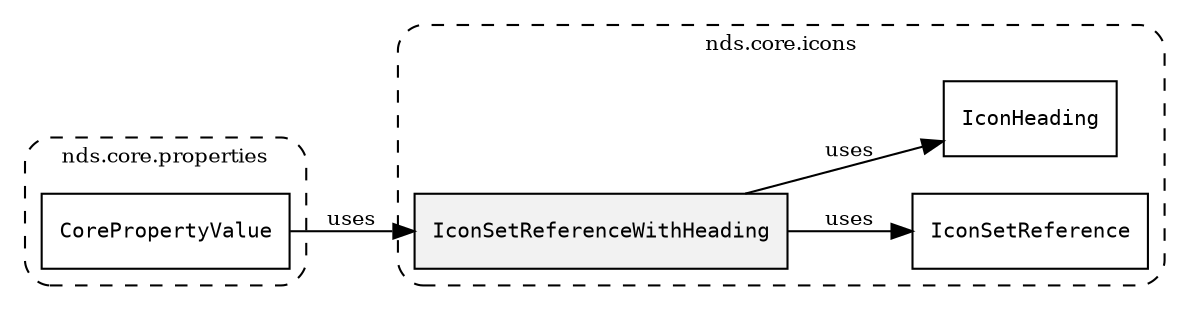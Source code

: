 /**
 * This dot file creates symbol collaboration diagram for IconSetReferenceWithHeading.
 */
digraph ZSERIO
{
    node [shape=box, fontsize=10];
    rankdir="LR";
    fontsize=10;
    tooltip="IconSetReferenceWithHeading collaboration diagram";

    subgraph "cluster_nds.core.icons"
    {
        style="dashed, rounded";
        label="nds.core.icons";
        tooltip="Package nds.core.icons";
        href="../../../content/packages/nds.core.icons.html#Package-nds-core-icons";
        target="_parent";

        "IconSetReferenceWithHeading" [style="filled", fillcolor="#0000000D", target="_parent", label=<<font face="monospace"><table align="center" border="0" cellspacing="0" cellpadding="0"><tr><td href="../../../content/packages/nds.core.icons.html#Structure-IconSetReferenceWithHeading" title="Structure defined in nds.core.icons">IconSetReferenceWithHeading</td></tr></table></font>>];
        "IconSetReference" [target="_parent", label=<<font face="monospace"><table align="center" border="0" cellspacing="0" cellpadding="0"><tr><td href="../../../content/packages/nds.core.icons.html#Subtype-IconSetReference" title="Subtype defined in nds.core.icons">IconSetReference</td></tr></table></font>>];
        "IconHeading" [target="_parent", label=<<font face="monospace"><table align="center" border="0" cellspacing="0" cellpadding="0"><tr><td href="../../../content/packages/nds.core.icons.html#Subtype-IconHeading" title="Subtype defined in nds.core.icons">IconHeading</td></tr></table></font>>];
    }

    subgraph "cluster_nds.core.properties"
    {
        style="dashed, rounded";
        label="nds.core.properties";
        tooltip="Package nds.core.properties";
        href="../../../content/packages/nds.core.properties.html#Package-nds-core-properties";
        target="_parent";

        "CorePropertyValue" [target="_parent", label=<<font face="monospace"><table align="center" border="0" cellspacing="0" cellpadding="0"><tr><td href="../../../content/packages/nds.core.properties.html#Choice-CorePropertyValue" title="Choice defined in nds.core.properties">CorePropertyValue</td></tr></table></font>>];
    }

    "IconSetReferenceWithHeading" -> "IconSetReference" [label="uses", fontsize=10];
    "IconSetReferenceWithHeading" -> "IconHeading" [label="uses", fontsize=10];
    "CorePropertyValue" -> "IconSetReferenceWithHeading" [label="uses", fontsize=10];
}
